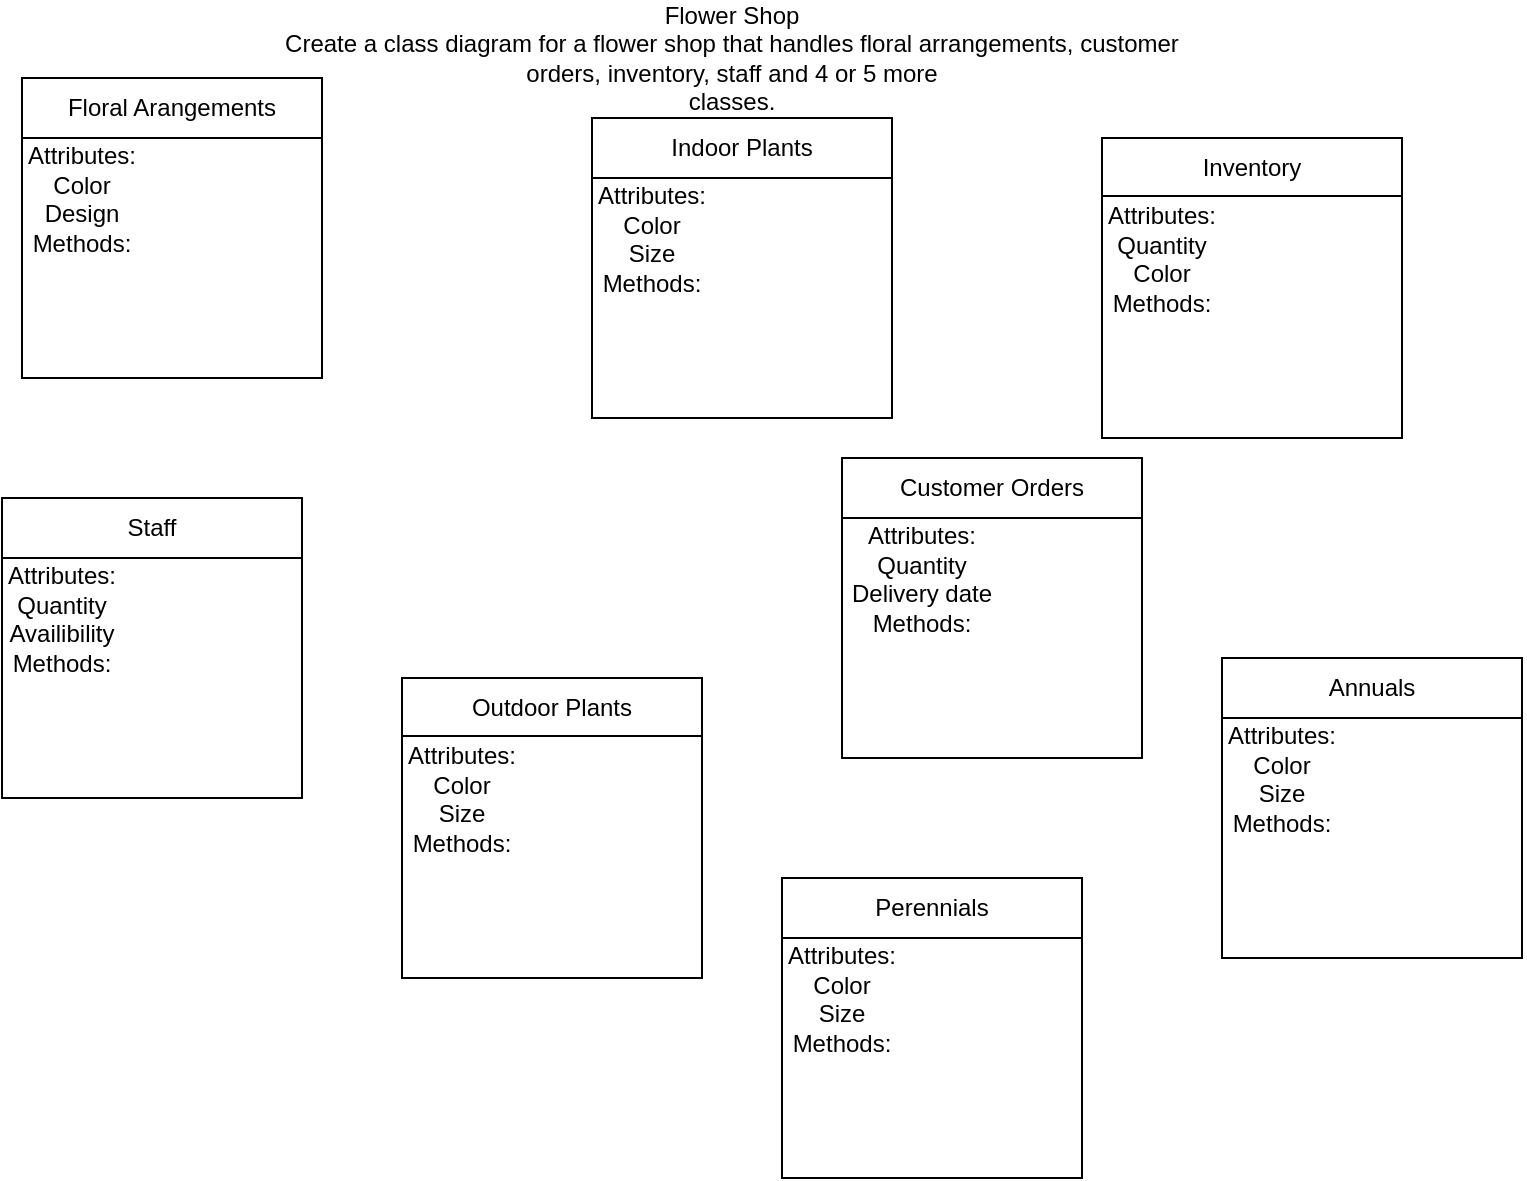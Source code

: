 <mxfile version="24.7.6">
  <diagram name="Page-1" id="hjRgQwKiIgRbGK81_BRR">
    <mxGraphModel dx="2085" dy="727" grid="1" gridSize="10" guides="1" tooltips="1" connect="1" arrows="1" fold="1" page="1" pageScale="1" pageWidth="850" pageHeight="1100" math="0" shadow="0">
      <root>
        <mxCell id="0" />
        <mxCell id="1" parent="0" />
        <mxCell id="7PU2nVzOQJ5yzUcttu9B-1" value="Flower Shop&lt;br/&gt;Create a class diagram for a flower shop that handles floral arrangements, customer orders, inventory, staff and 4 or 5 more&lt;br/&gt;classes." style="text;html=1;align=center;verticalAlign=middle;whiteSpace=wrap;rounded=0;" vertex="1" parent="1">
          <mxGeometry x="110" y="20" width="470" height="40" as="geometry" />
        </mxCell>
        <mxCell id="7PU2nVzOQJ5yzUcttu9B-4" value="" style="whiteSpace=wrap;html=1;aspect=fixed;" vertex="1" parent="1">
          <mxGeometry x="-10" y="50" width="150" height="150" as="geometry" />
        </mxCell>
        <mxCell id="7PU2nVzOQJ5yzUcttu9B-5" value="Floral Arangements" style="text;html=1;align=center;verticalAlign=middle;whiteSpace=wrap;rounded=0;" vertex="1" parent="1">
          <mxGeometry x="-10" y="50" width="150" height="30" as="geometry" />
        </mxCell>
        <mxCell id="7PU2nVzOQJ5yzUcttu9B-19" value="" style="whiteSpace=wrap;html=1;aspect=fixed;" vertex="1" parent="1">
          <mxGeometry x="400" y="240" width="150" height="150" as="geometry" />
        </mxCell>
        <mxCell id="7PU2nVzOQJ5yzUcttu9B-20" value="Customer Orders" style="text;html=1;align=center;verticalAlign=middle;whiteSpace=wrap;rounded=0;" vertex="1" parent="1">
          <mxGeometry x="400" y="240" width="150" height="30" as="geometry" />
        </mxCell>
        <mxCell id="7PU2nVzOQJ5yzUcttu9B-21" value="" style="whiteSpace=wrap;html=1;aspect=fixed;" vertex="1" parent="1">
          <mxGeometry x="530" y="80" width="150" height="150" as="geometry" />
        </mxCell>
        <mxCell id="7PU2nVzOQJ5yzUcttu9B-22" value="Inventory" style="text;html=1;align=center;verticalAlign=middle;whiteSpace=wrap;rounded=0;" vertex="1" parent="1">
          <mxGeometry x="530" y="80" width="150" height="30" as="geometry" />
        </mxCell>
        <mxCell id="7PU2nVzOQJ5yzUcttu9B-23" value="" style="whiteSpace=wrap;html=1;aspect=fixed;" vertex="1" parent="1">
          <mxGeometry x="-20" y="260" width="150" height="150" as="geometry" />
        </mxCell>
        <mxCell id="7PU2nVzOQJ5yzUcttu9B-24" value="Staff" style="text;html=1;align=center;verticalAlign=middle;whiteSpace=wrap;rounded=0;" vertex="1" parent="1">
          <mxGeometry x="-20" y="260" width="150" height="30" as="geometry" />
        </mxCell>
        <mxCell id="7PU2nVzOQJ5yzUcttu9B-25" value="" style="whiteSpace=wrap;html=1;aspect=fixed;" vertex="1" parent="1">
          <mxGeometry x="370" y="450" width="150" height="150" as="geometry" />
        </mxCell>
        <mxCell id="7PU2nVzOQJ5yzUcttu9B-26" value="Perennials" style="text;html=1;align=center;verticalAlign=middle;whiteSpace=wrap;rounded=0;" vertex="1" parent="1">
          <mxGeometry x="370" y="450" width="150" height="30" as="geometry" />
        </mxCell>
        <mxCell id="7PU2nVzOQJ5yzUcttu9B-27" value="" style="whiteSpace=wrap;html=1;aspect=fixed;" vertex="1" parent="1">
          <mxGeometry x="590" y="340" width="150" height="150" as="geometry" />
        </mxCell>
        <mxCell id="7PU2nVzOQJ5yzUcttu9B-28" value="Annuals" style="text;html=1;align=center;verticalAlign=middle;whiteSpace=wrap;rounded=0;" vertex="1" parent="1">
          <mxGeometry x="590" y="340" width="150" height="30" as="geometry" />
        </mxCell>
        <mxCell id="7PU2nVzOQJ5yzUcttu9B-31" value="" style="whiteSpace=wrap;html=1;aspect=fixed;" vertex="1" parent="1">
          <mxGeometry x="275" y="70" width="150" height="150" as="geometry" />
        </mxCell>
        <mxCell id="7PU2nVzOQJ5yzUcttu9B-32" value="Indoor Plants" style="text;html=1;align=center;verticalAlign=middle;whiteSpace=wrap;rounded=0;" vertex="1" parent="1">
          <mxGeometry x="275" y="70" width="150" height="30" as="geometry" />
        </mxCell>
        <mxCell id="7PU2nVzOQJ5yzUcttu9B-33" value="" style="whiteSpace=wrap;html=1;aspect=fixed;" vertex="1" parent="1">
          <mxGeometry x="180" y="350" width="150" height="150" as="geometry" />
        </mxCell>
        <mxCell id="7PU2nVzOQJ5yzUcttu9B-34" value="Outdoor Plants" style="text;html=1;align=center;verticalAlign=middle;whiteSpace=wrap;rounded=0;" vertex="1" parent="1">
          <mxGeometry x="180" y="350" width="150" height="30" as="geometry" />
        </mxCell>
        <mxCell id="7PU2nVzOQJ5yzUcttu9B-35" value="" style="endArrow=none;html=1;rounded=0;exitX=0;exitY=1;exitDx=0;exitDy=0;entryX=1;entryY=1;entryDx=0;entryDy=0;" edge="1" parent="1" source="7PU2nVzOQJ5yzUcttu9B-5" target="7PU2nVzOQJ5yzUcttu9B-5">
          <mxGeometry width="50" height="50" relative="1" as="geometry">
            <mxPoint x="250" y="320" as="sourcePoint" />
            <mxPoint x="300" y="270" as="targetPoint" />
          </mxGeometry>
        </mxCell>
        <mxCell id="7PU2nVzOQJ5yzUcttu9B-36" value="" style="endArrow=none;html=1;rounded=0;exitX=0;exitY=1;exitDx=0;exitDy=0;entryX=1;entryY=1;entryDx=0;entryDy=0;" edge="1" parent="1">
          <mxGeometry width="50" height="50" relative="1" as="geometry">
            <mxPoint x="400" y="270" as="sourcePoint" />
            <mxPoint x="550" y="270" as="targetPoint" />
          </mxGeometry>
        </mxCell>
        <mxCell id="7PU2nVzOQJ5yzUcttu9B-37" value="" style="endArrow=none;html=1;rounded=0;exitX=0;exitY=1;exitDx=0;exitDy=0;entryX=1;entryY=1;entryDx=0;entryDy=0;" edge="1" parent="1">
          <mxGeometry width="50" height="50" relative="1" as="geometry">
            <mxPoint x="530" y="109" as="sourcePoint" />
            <mxPoint x="680" y="109" as="targetPoint" />
          </mxGeometry>
        </mxCell>
        <mxCell id="7PU2nVzOQJ5yzUcttu9B-38" value="" style="endArrow=none;html=1;rounded=0;exitX=0;exitY=1;exitDx=0;exitDy=0;entryX=1;entryY=1;entryDx=0;entryDy=0;" edge="1" parent="1">
          <mxGeometry width="50" height="50" relative="1" as="geometry">
            <mxPoint x="-20" y="290" as="sourcePoint" />
            <mxPoint x="130" y="290" as="targetPoint" />
          </mxGeometry>
        </mxCell>
        <mxCell id="7PU2nVzOQJ5yzUcttu9B-39" value="" style="endArrow=none;html=1;rounded=0;exitX=0;exitY=1;exitDx=0;exitDy=0;entryX=1;entryY=1;entryDx=0;entryDy=0;" edge="1" parent="1">
          <mxGeometry width="50" height="50" relative="1" as="geometry">
            <mxPoint x="370" y="480" as="sourcePoint" />
            <mxPoint x="520" y="480" as="targetPoint" />
          </mxGeometry>
        </mxCell>
        <mxCell id="7PU2nVzOQJ5yzUcttu9B-40" value="" style="endArrow=none;html=1;rounded=0;exitX=0;exitY=1;exitDx=0;exitDy=0;entryX=1;entryY=1;entryDx=0;entryDy=0;" edge="1" parent="1">
          <mxGeometry width="50" height="50" relative="1" as="geometry">
            <mxPoint x="590" y="370" as="sourcePoint" />
            <mxPoint x="740" y="370" as="targetPoint" />
          </mxGeometry>
        </mxCell>
        <mxCell id="7PU2nVzOQJ5yzUcttu9B-41" value="" style="endArrow=none;html=1;rounded=0;exitX=0;exitY=1;exitDx=0;exitDy=0;entryX=1;entryY=1;entryDx=0;entryDy=0;" edge="1" parent="1">
          <mxGeometry width="50" height="50" relative="1" as="geometry">
            <mxPoint x="275" y="100" as="sourcePoint" />
            <mxPoint x="425" y="100" as="targetPoint" />
          </mxGeometry>
        </mxCell>
        <mxCell id="7PU2nVzOQJ5yzUcttu9B-42" value="" style="endArrow=none;html=1;rounded=0;exitX=0;exitY=1;exitDx=0;exitDy=0;entryX=1;entryY=1;entryDx=0;entryDy=0;" edge="1" parent="1">
          <mxGeometry width="50" height="50" relative="1" as="geometry">
            <mxPoint x="180" y="379" as="sourcePoint" />
            <mxPoint x="330" y="379" as="targetPoint" />
          </mxGeometry>
        </mxCell>
        <mxCell id="7PU2nVzOQJ5yzUcttu9B-43" value="Attributes:&lt;div&gt;Color&lt;/div&gt;&lt;div&gt;Design&lt;/div&gt;&lt;div&gt;Methods:&lt;/div&gt;&lt;div&gt;&lt;br&gt;&lt;/div&gt;&lt;div&gt;&lt;br&gt;&lt;/div&gt;" style="text;html=1;align=center;verticalAlign=middle;whiteSpace=wrap;rounded=0;" vertex="1" parent="1">
          <mxGeometry x="-10" y="80" width="60" height="90" as="geometry" />
        </mxCell>
        <mxCell id="7PU2nVzOQJ5yzUcttu9B-44" value="Attributes:&lt;div&gt;Color&lt;/div&gt;&lt;div&gt;Size&lt;/div&gt;&lt;div&gt;Methods:&lt;/div&gt;&lt;div&gt;&lt;br&gt;&lt;/div&gt;&lt;div&gt;&lt;br&gt;&lt;/div&gt;" style="text;html=1;align=center;verticalAlign=middle;whiteSpace=wrap;rounded=0;" vertex="1" parent="1">
          <mxGeometry x="180" y="380" width="60" height="90" as="geometry" />
        </mxCell>
        <mxCell id="7PU2nVzOQJ5yzUcttu9B-45" value="Attributes:&lt;div&gt;Color&lt;/div&gt;&lt;div&gt;Size&lt;/div&gt;&lt;div&gt;Methods:&lt;/div&gt;&lt;div&gt;&lt;br&gt;&lt;/div&gt;&lt;div&gt;&lt;br&gt;&lt;/div&gt;" style="text;html=1;align=center;verticalAlign=middle;whiteSpace=wrap;rounded=0;" vertex="1" parent="1">
          <mxGeometry x="275" y="100" width="60" height="90" as="geometry" />
        </mxCell>
        <mxCell id="7PU2nVzOQJ5yzUcttu9B-46" value="Attributes:&lt;div&gt;Color&lt;/div&gt;&lt;div&gt;Size&lt;/div&gt;&lt;div&gt;Methods:&lt;/div&gt;&lt;div&gt;&lt;br&gt;&lt;/div&gt;&lt;div&gt;&lt;br&gt;&lt;/div&gt;" style="text;html=1;align=center;verticalAlign=middle;whiteSpace=wrap;rounded=0;" vertex="1" parent="1">
          <mxGeometry x="590" y="370" width="60" height="90" as="geometry" />
        </mxCell>
        <mxCell id="7PU2nVzOQJ5yzUcttu9B-47" value="Attributes:&lt;div&gt;Color&lt;/div&gt;&lt;div&gt;Size&lt;/div&gt;&lt;div&gt;Methods:&lt;/div&gt;&lt;div&gt;&lt;br&gt;&lt;/div&gt;&lt;div&gt;&lt;br&gt;&lt;/div&gt;" style="text;html=1;align=center;verticalAlign=middle;whiteSpace=wrap;rounded=0;" vertex="1" parent="1">
          <mxGeometry x="370" y="480" width="60" height="90" as="geometry" />
        </mxCell>
        <mxCell id="7PU2nVzOQJ5yzUcttu9B-48" value="Attributes:&lt;div&gt;Quantity&lt;/div&gt;&lt;div&gt;Availibility&lt;/div&gt;&lt;div&gt;Methods:&lt;/div&gt;&lt;div&gt;&lt;br&gt;&lt;/div&gt;&lt;div&gt;&lt;br&gt;&lt;/div&gt;" style="text;html=1;align=center;verticalAlign=middle;whiteSpace=wrap;rounded=0;" vertex="1" parent="1">
          <mxGeometry x="-20" y="290" width="60" height="90" as="geometry" />
        </mxCell>
        <mxCell id="7PU2nVzOQJ5yzUcttu9B-49" value="Attributes:&lt;div&gt;Quantity&lt;/div&gt;&lt;div&gt;Color&lt;/div&gt;&lt;div&gt;Methods:&lt;/div&gt;&lt;div&gt;&lt;br&gt;&lt;/div&gt;&lt;div&gt;&lt;br&gt;&lt;/div&gt;" style="text;html=1;align=center;verticalAlign=middle;whiteSpace=wrap;rounded=0;" vertex="1" parent="1">
          <mxGeometry x="530" y="110" width="60" height="90" as="geometry" />
        </mxCell>
        <mxCell id="7PU2nVzOQJ5yzUcttu9B-50" value="Attributes:&lt;div&gt;Quantity&lt;/div&gt;&lt;div&gt;Delivery date&lt;/div&gt;&lt;div&gt;Methods:&lt;/div&gt;&lt;div&gt;&lt;br&gt;&lt;/div&gt;&lt;div&gt;&lt;br&gt;&lt;/div&gt;" style="text;html=1;align=center;verticalAlign=middle;whiteSpace=wrap;rounded=0;" vertex="1" parent="1">
          <mxGeometry x="400" y="270" width="80" height="90" as="geometry" />
        </mxCell>
      </root>
    </mxGraphModel>
  </diagram>
</mxfile>
